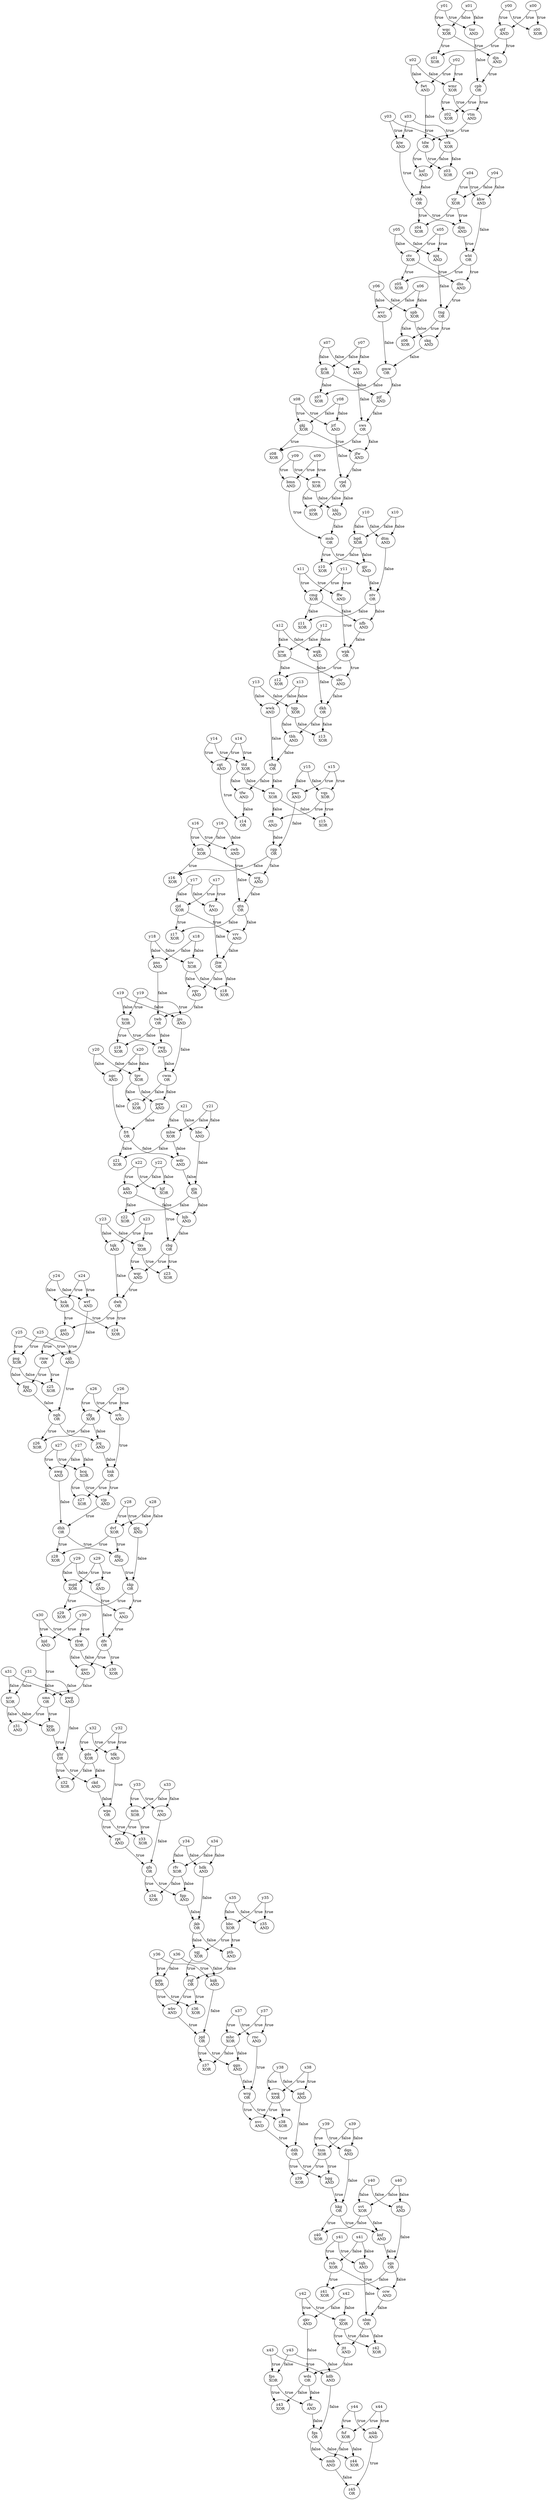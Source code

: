 digraph {
    0 [ label = "x07" ]
    1 [ label = "ncs\lAND" ]
    2 [ label = "y07" ]
    3 [ label = "y24" ]
    4 [ label = "wrf\lAND" ]
    5 [ label = "x24" ]
    6 [ label = "x19" ]
    7 [ label = "tsm\lXOR" ]
    8 [ label = "y19" ]
    9 [ label = "x40" ]
    10 [ label = "svt\lXOR" ]
    11 [ label = "y40" ]
    12 [ label = "rjf\lAND" ]
    13 [ label = "dfv\lOR" ]
    14 [ label = "src\lAND" ]
    15 [ label = "fsf\lXOR" ]
    16 [ label = "z44\lXOR" ]
    17 [ label = "fgs\lOR" ]
    18 [ label = "mhc\lXOR" ]
    19 [ label = "qgn\lAND" ]
    20 [ label = "jqd\lOR" ]
    21 [ label = "nrr\lXOR" ]
    22 [ label = "kpp\lXOR" ]
    23 [ label = "sms\lOR" ]
    24 [ label = "y20" ]
    25 [ label = "ngc\lAND" ]
    26 [ label = "x20" ]
    27 [ label = "y21" ]
    28 [ label = "hbc\lAND" ]
    29 [ label = "x21" ]
    30 [ label = "sgj\lXOR" ]
    31 [ label = "rqf\lOR" ]
    32 [ label = "ptb\lAND" ]
    33 [ label = "gjn\lOR" ]
    34 [ label = "wdr\lAND" ]
    35 [ label = "tks\lXOR" ]
    36 [ label = "z23\lXOR" ]
    37 [ label = "sbg\lOR" ]
    38 [ label = "ddh\lOR" ]
    39 [ label = "hgg\lAND" ]
    40 [ label = "tnm\lXOR" ]
    41 [ label = "hsf\lAND" ]
    42 [ label = "vbb\lOR" ]
    43 [ label = "bjw\lAND" ]
    44 [ label = "x15" ]
    45 [ label = "vqs\lXOR" ]
    46 [ label = "y15" ]
    47 [ label = "x10" ]
    48 [ label = "dtm\lAND" ]
    49 [ label = "y10" ]
    50 [ label = "z15\lXOR" ]
    51 [ label = "vss\lXOR" ]
    52 [ label = "x29" ]
    53 [ label = "mgd\lXOR" ]
    54 [ label = "y29" ]
    55 [ label = "srg\lAND" ]
    56 [ label = "qtn\lOR" ]
    57 [ label = "cwb\lAND" ]
    58 [ label = "nmb\lAND" ]
    59 [ label = "z45\lOR" ]
    60 [ label = "mbk\lAND" ]
    61 [ label = "dhs\lAND" ]
    62 [ label = "tng\lOR" ]
    63 [ label = "njq\lAND" ]
    64 [ label = "jfw\lAND" ]
    65 [ label = "vpd\lOR" ]
    66 [ label = "jrf\lAND" ]
    67 [ label = "gck\lXOR" ]
    68 [ label = "tdw\lOR" ]
    69 [ label = "z03\lXOR" ]
    70 [ label = "vrk\lXOR" ]
    71 [ label = "y11" ]
    72 [ label = "ffw\lAND" ]
    73 [ label = "x11" ]
    74 [ label = "x16" ]
    75 [ label = "bth\lXOR" ]
    76 [ label = "y16" ]
    77 [ label = "x39" ]
    78 [ label = "y39" ]
    79 [ label = "cfg\lXOR" ]
    80 [ label = "jrq\lAND" ]
    81 [ label = "ngh\lOR" ]
    82 [ label = "hbj\lAND" ]
    83 [ label = "mvn\lXOR" ]
    84 [ label = "rgp\lOR" ]
    85 [ label = "z16\lXOR" ]
    86 [ label = "vrv\lAND" ]
    87 [ label = "cjd\lXOR" ]
    88 [ label = "x14" ]
    89 [ label = "cgt\lAND" ]
    90 [ label = "y14" ]
    91 [ label = "dwh\lOR" ]
    92 [ label = "z24\lXOR" ]
    93 [ label = "hsk\lXOR" ]
    94 [ label = "tgp\lXOR" ]
    95 [ label = "z13\lXOR" ]
    96 [ label = "dkh\lOR" ]
    97 [ label = "y26" ]
    98 [ label = "x26" ]
    99 [ label = "cpc\lXOR" ]
    100 [ label = "z42\lXOR" ]
    101 [ label = "nbm\lOR" ]
    102 [ label = "y42" ]
    103 [ label = "x42" ]
    104 [ label = "x17" ]
    105 [ label = "y17" ]
    106 [ label = "z36\lXOR" ]
    107 [ label = "pqn\lXOR" ]
    108 [ label = "x27" ]
    109 [ label = "nwg\lAND" ]
    110 [ label = "y27" ]
    111 [ label = "bcq\lXOR" ]
    112 [ label = "vjp\lAND" ]
    113 [ label = "hnk\lOR" ]
    114 [ label = "wqr\lAND" ]
    115 [ label = "wvr\lAND" ]
    116 [ label = "gmw\lOR" ]
    117 [ label = "skq\lAND" ]
    118 [ label = "cwm\lOR" ]
    119 [ label = "pqw\lAND" ]
    120 [ label = "tpv\lXOR" ]
    121 [ label = "x41" ]
    122 [ label = "tqh\lAND" ]
    123 [ label = "y41" ]
    124 [ label = "jcw\lXOR" ]
    125 [ label = "sbr\lAND" ]
    126 [ label = "wpk\lOR" ]
    127 [ label = "tbh\lAND" ]
    128 [ label = "wrg\lOR" ]
    129 [ label = "z38\lXOR" ]
    130 [ label = "nwq\lXOR" ]
    131 [ label = "y32" ]
    132 [ label = "gds\lXOR" ]
    133 [ label = "x32" ]
    134 [ label = "bmn\lAND" ]
    135 [ label = "msb\lOR" ]
    136 [ label = "wps\lOR" ]
    137 [ label = "z33\lXOR" ]
    138 [ label = "mtn\lXOR" ]
    139 [ label = "sws\lOR" ]
    140 [ label = "pjf\lAND" ]
    141 [ label = "tqk\lAND" ]
    142 [ label = "x31" ]
    143 [ label = "pwg\lAND" ]
    144 [ label = "y31" ]
    145 [ label = "y12" ]
    146 [ label = "x12" ]
    147 [ label = "z31\lAND" ]
    148 [ label = "x38" ]
    149 [ label = "npd\lAND" ]
    150 [ label = "y38" ]
    151 [ label = "y02" ]
    152 [ label = "fwt\lAND" ]
    153 [ label = "x02" ]
    154 [ label = "y37" ]
    155 [ label = "rnc\lAND" ]
    156 [ label = "x37" ]
    157 [ label = "vtm\lAND" ]
    158 [ label = "ckd\lAND" ]
    159 [ label = "ghr\lOR" ]
    160 [ label = "nfb\lAND" ]
    161 [ label = "ctv\lXOR" ]
    162 [ label = "z05\lXOR" ]
    163 [ label = "wht\lOR" ]
    164 [ label = "cmg\lXOR" ]
    165 [ label = "y05" ]
    166 [ label = "x05" ]
    167 [ label = "jhw\lOR" ]
    168 [ label = "z18\lXOR" ]
    169 [ label = "tcv\lXOR" ]
    170 [ label = "rmw\lOR" ]
    171 [ label = "gnt\lAND" ]
    172 [ label = "y01" ]
    173 [ label = "tnr\lAND" ]
    174 [ label = "x01" ]
    175 [ label = "x36" ]
    176 [ label = "y36" ]
    177 [ label = "gjq\lAND" ]
    178 [ label = "skp\lOR" ]
    179 [ label = "dfg\lAND" ]
    180 [ label = "ptg\lAND" ]
    181 [ label = "dqn\lAND" ]
    182 [ label = "bjb\lAND" ]
    183 [ label = "hjf\lXOR" ]
    184 [ label = "rrn\lAND" ]
    185 [ label = "qfs\lOR" ]
    186 [ label = "rpt\lAND" ]
    187 [ label = "sgs\lOR" ]
    188 [ label = "ccw\lAND" ]
    189 [ label = "rsb\lXOR" ]
    190 [ label = "z25\lXOR" ]
    191 [ label = "psg\lXOR" ]
    192 [ label = "bgd\lXOR" ]
    193 [ label = "z10\lXOR" ]
    194 [ label = "fvv\lAND" ]
    195 [ label = "y22" ]
    196 [ label = "kdh\lAND" ]
    197 [ label = "x22" ]
    198 [ label = "fgp\lAND" ]
    199 [ label = "rfv\lXOR" ]
    200 [ label = "wds\lOR" ]
    201 [ label = "rhr\lAND" ]
    202 [ label = "fps\lXOR" ]
    203 [ label = "y18" ]
    204 [ label = "x18" ]
    205 [ label = "ttd\lXOR" ]
    206 [ label = "tfw\lAND" ]
    207 [ label = "nhg\lOR" ]
    208 [ label = "bbc\lXOR" ]
    209 [ label = "jkb\lOR" ]
    210 [ label = "djn\lAND" ]
    211 [ label = "cpb\lOR" ]
    212 [ label = "y35" ]
    213 [ label = "x35" ]
    214 [ label = "z14\lOR" ]
    215 [ label = "frt\lOR" ]
    216 [ label = "y25" ]
    217 [ label = "x25" ]
    218 [ label = "y13" ]
    219 [ label = "x13" ]
    220 [ label = "x30" ]
    221 [ label = "rbw\lXOR" ]
    222 [ label = "y30" ]
    223 [ label = "z29\lXOR" ]
    224 [ label = "z11\lXOR" ]
    225 [ label = "ntv\lOR" ]
    226 [ label = "vjr\lXOR" ]
    227 [ label = "z04\lXOR" ]
    228 [ label = "gkj\lXOR" ]
    229 [ label = "z08\lXOR" ]
    230 [ label = "tdk\lAND" ]
    231 [ label = "wmr\lXOR" ]
    232 [ label = "jps\lAND" ]
    233 [ label = "rqv\lAND" ]
    234 [ label = "x34" ]
    235 [ label = "hdk\lAND" ]
    236 [ label = "y34" ]
    237 [ label = "wqc\lXOR" ]
    238 [ label = "z01\lXOR" ]
    239 [ label = "qtf\lAND" ]
    240 [ label = "wgk\lAND" ]
    241 [ label = "x43" ]
    242 [ label = "kdb\lAND" ]
    243 [ label = "y43" ]
    244 [ label = "y04" ]
    245 [ label = "x04" ]
    246 [ label = "fgg\lAND" ]
    247 [ label = "z20\lXOR" ]
    248 [ label = "z17\lXOR" ]
    249 [ label = "x33" ]
    250 [ label = "y33" ]
    251 [ label = "z27\lXOR" ]
    252 [ label = "wwk\lAND" ]
    253 [ label = "twb\lOR" ]
    254 [ label = "z19\lXOR" ]
    255 [ label = "mhw\lXOR" ]
    256 [ label = "pwr\lAND" ]
    257 [ label = "z30\lXOR" ]
    258 [ label = "ctt\lAND" ]
    259 [ label = "x28" ]
    260 [ label = "y28" ]
    261 [ label = "dvf\lXOR" ]
    262 [ label = "khw\lAND" ]
    263 [ label = "z07\lXOR" ]
    264 [ label = "z21\lXOR" ]
    265 [ label = "spb\lXOR" ]
    266 [ label = "knf\lAND" ]
    267 [ label = "hkg\lOR" ]
    268 [ label = "z34\lXOR" ]
    269 [ label = "jtt\lAND" ]
    270 [ label = "qkv\lAND" ]
    271 [ label = "z32\lXOR" ]
    272 [ label = "qnv\lAND" ]
    273 [ label = "gjr\lAND" ]
    274 [ label = "bjd\lAND" ]
    275 [ label = "pns\lAND" ]
    276 [ label = "srh\lAND" ]
    277 [ label = "nvc\lAND" ]
    278 [ label = "x08" ]
    279 [ label = "y08" ]
    280 [ label = "y06" ]
    281 [ label = "x06" ]
    282 [ label = "z37\lXOR" ]
    283 [ label = "z39\lXOR" ]
    284 [ label = "cqh\lAND" ]
    285 [ label = "z22\lXOR" ]
    286 [ label = "djm\lAND" ]
    287 [ label = "dhh\lOR" ]
    288 [ label = "y00" ]
    289 [ label = "x00" ]
    290 [ label = "z26\lXOR" ]
    291 [ label = "z06\lXOR" ]
    292 [ label = "z00\lXOR" ]
    293 [ label = "z02\lXOR" ]
    294 [ label = "x03" ]
    295 [ label = "y03" ]
    296 [ label = "rwg\lAND" ]
    297 [ label = "z35\lAND" ]
    298 [ label = "z41\lXOR" ]
    299 [ label = "wbv\lAND" ]
    300 [ label = "z28\lXOR" ]
    301 [ label = "z40\lXOR" ]
    302 [ label = "y23" ]
    303 [ label = "x23" ]
    304 [ label = "z12\lXOR" ]
    305 [ label = "y09" ]
    306 [ label = "x09" ]
    307 [ label = "z43\lXOR" ]
    308 [ label = "kqk\lAND" ]
    309 [ label = "x44" ]
    310 [ label = "y44" ]
    311 [ label = "z09\lXOR" ]
    0 -> 1 [ label = "false" ]
    2 -> 1 [ label = "false" ]
    3 -> 4 [ label = "false" ]
    5 -> 4 [ label = "true" ]
    6 -> 7 [ label = "false" ]
    8 -> 7 [ label = "true" ]
    9 -> 10 [ label = "false" ]
    11 -> 10 [ label = "false" ]
    12 -> 13 [ label = "false" ]
    14 -> 13 [ label = "true" ]
    15 -> 16 [ label = "false" ]
    17 -> 16 [ label = "false" ]
    18 -> 19 [ label = "false" ]
    20 -> 19 [ label = "true" ]
    21 -> 22 [ label = "false" ]
    23 -> 22 [ label = "true" ]
    24 -> 25 [ label = "false" ]
    26 -> 25 [ label = "false" ]
    27 -> 28 [ label = "false" ]
    29 -> 28 [ label = "false" ]
    30 -> 31 [ label = "true" ]
    32 -> 31 [ label = "false" ]
    28 -> 33 [ label = "false" ]
    34 -> 33 [ label = "false" ]
    35 -> 36 [ label = "true" ]
    37 -> 36 [ label = "true" ]
    38 -> 39 [ label = "true" ]
    40 -> 39 [ label = "true" ]
    41 -> 42 [ label = "false" ]
    43 -> 42 [ label = "true" ]
    44 -> 45 [ label = "true" ]
    46 -> 45 [ label = "false" ]
    47 -> 48 [ label = "false" ]
    49 -> 48 [ label = "false" ]
    45 -> 50 [ label = "true" ]
    51 -> 50 [ label = "false" ]
    52 -> 53 [ label = "true" ]
    54 -> 53 [ label = "false" ]
    55 -> 56 [ label = "false" ]
    57 -> 56 [ label = "false" ]
    58 -> 59 [ label = "false" ]
    60 -> 59 [ label = "true" ]
    61 -> 62 [ label = "true" ]
    63 -> 62 [ label = "false" ]
    64 -> 65 [ label = "false" ]
    66 -> 65 [ label = "false" ]
    0 -> 67 [ label = "false" ]
    2 -> 67 [ label = "false" ]
    68 -> 69 [ label = "true" ]
    70 -> 69 [ label = "false" ]
    71 -> 72 [ label = "true" ]
    73 -> 72 [ label = "true" ]
    74 -> 75 [ label = "true" ]
    76 -> 75 [ label = "false" ]
    77 -> 40 [ label = "false" ]
    78 -> 40 [ label = "true" ]
    79 -> 80 [ label = "false" ]
    81 -> 80 [ label = "true" ]
    65 -> 82 [ label = "false" ]
    83 -> 82 [ label = "false" ]
    84 -> 85 [ label = "false" ]
    75 -> 85 [ label = "true" ]
    56 -> 86 [ label = "false" ]
    87 -> 86 [ label = "true" ]
    88 -> 89 [ label = "true" ]
    90 -> 89 [ label = "true" ]
    91 -> 92 [ label = "true" ]
    93 -> 92 [ label = "true" ]
    94 -> 95 [ label = "false" ]
    96 -> 95 [ label = "false" ]
    97 -> 79 [ label = "true" ]
    98 -> 79 [ label = "true" ]
    99 -> 100 [ label = "true" ]
    101 -> 100 [ label = "false" ]
    102 -> 99 [ label = "true" ]
    103 -> 99 [ label = "false" ]
    104 -> 87 [ label = "true" ]
    105 -> 87 [ label = "false" ]
    31 -> 106 [ label = "true" ]
    107 -> 106 [ label = "true" ]
    108 -> 109 [ label = "true" ]
    110 -> 109 [ label = "false" ]
    111 -> 112 [ label = "true" ]
    113 -> 112 [ label = "true" ]
    35 -> 114 [ label = "true" ]
    37 -> 114 [ label = "true" ]
    115 -> 116 [ label = "false" ]
    117 -> 116 [ label = "false" ]
    118 -> 119 [ label = "false" ]
    120 -> 119 [ label = "false" ]
    121 -> 122 [ label = "false" ]
    123 -> 122 [ label = "true" ]
    124 -> 125 [ label = "false" ]
    126 -> 125 [ label = "true" ]
    94 -> 127 [ label = "false" ]
    96 -> 127 [ label = "false" ]
    128 -> 129 [ label = "true" ]
    130 -> 129 [ label = "true" ]
    131 -> 132 [ label = "true" ]
    133 -> 132 [ label = "true" ]
    134 -> 135 [ label = "true" ]
    82 -> 135 [ label = "false" ]
    136 -> 137 [ label = "true" ]
    138 -> 137 [ label = "true" ]
    1 -> 139 [ label = "false" ]
    140 -> 139 [ label = "false" ]
    114 -> 91 [ label = "true" ]
    141 -> 91 [ label = "false" ]
    142 -> 143 [ label = "false" ]
    144 -> 143 [ label = "false" ]
    145 -> 124 [ label = "false" ]
    146 -> 124 [ label = "false" ]
    21 -> 147 [ label = "false" ]
    23 -> 147 [ label = "true" ]
    148 -> 149 [ label = "true" ]
    150 -> 149 [ label = "false" ]
    151 -> 152 [ label = "true" ]
    153 -> 152 [ label = "false" ]
    154 -> 155 [ label = "true" ]
    156 -> 155 [ label = "true" ]
    152 -> 68 [ label = "false" ]
    157 -> 68 [ label = "true" ]
    148 -> 130 [ label = "true" ]
    150 -> 130 [ label = "false" ]
    132 -> 158 [ label = "false" ]
    159 -> 158 [ label = "true" ]
    72 -> 126 [ label = "true" ]
    160 -> 126 [ label = "false" ]
    161 -> 162 [ label = "true" ]
    163 -> 162 [ label = "true" ]
    71 -> 164 [ label = "true" ]
    73 -> 164 [ label = "true" ]
    165 -> 161 [ label = "false" ]
    166 -> 161 [ label = "true" ]
    167 -> 168 [ label = "false" ]
    169 -> 168 [ label = "false" ]
    4 -> 170 [ label = "false" ]
    171 -> 170 [ label = "true" ]
    172 -> 173 [ label = "true" ]
    174 -> 173 [ label = "false" ]
    175 -> 107 [ label = "false" ]
    176 -> 107 [ label = "true" ]
    177 -> 178 [ label = "false" ]
    179 -> 178 [ label = "true" ]
    9 -> 180 [ label = "false" ]
    11 -> 180 [ label = "false" ]
    78 -> 181 [ label = "true" ]
    77 -> 181 [ label = "false" ]
    182 -> 37 [ label = "false" ]
    183 -> 37 [ label = "true" ]
    184 -> 185 [ label = "false" ]
    186 -> 185 [ label = "true" ]
    161 -> 61 [ label = "true" ]
    163 -> 61 [ label = "true" ]
    187 -> 188 [ label = "false" ]
    189 -> 188 [ label = "true" ]
    170 -> 190 [ label = "true" ]
    191 -> 190 [ label = "false" ]
    3 -> 93 [ label = "false" ]
    5 -> 93 [ label = "true" ]
    192 -> 193 [ label = "false" ]
    135 -> 193 [ label = "true" ]
    105 -> 194 [ label = "false" ]
    104 -> 194 [ label = "true" ]
    195 -> 196 [ label = "false" ]
    197 -> 196 [ label = "true" ]
    185 -> 198 [ label = "true" ]
    199 -> 198 [ label = "false" ]
    200 -> 201 [ label = "false" ]
    202 -> 201 [ label = "true" ]
    203 -> 169 [ label = "false" ]
    204 -> 169 [ label = "false" ]
    205 -> 206 [ label = "false" ]
    207 -> 206 [ label = "false" ]
    208 -> 32 [ label = "true" ]
    209 -> 32 [ label = "false" ]
    210 -> 211 [ label = "true" ]
    173 -> 211 [ label = "false" ]
    212 -> 208 [ label = "true" ]
    213 -> 208 [ label = "false" ]
    206 -> 214 [ label = "false" ]
    89 -> 214 [ label = "true" ]
    84 -> 55 [ label = "false" ]
    75 -> 55 [ label = "true" ]
    91 -> 171 [ label = "true" ]
    93 -> 171 [ label = "true" ]
    119 -> 215 [ label = "false" ]
    25 -> 215 [ label = "false" ]
    216 -> 191 [ label = "true" ]
    217 -> 191 [ label = "true" ]
    218 -> 94 [ label = "false" ]
    219 -> 94 [ label = "false" ]
    220 -> 221 [ label = "true" ]
    222 -> 221 [ label = "true" ]
    86 -> 167 [ label = "false" ]
    194 -> 167 [ label = "false" ]
    178 -> 223 [ label = "true" ]
    53 -> 223 [ label = "true" ]
    164 -> 224 [ label = "false" ]
    225 -> 224 [ label = "false" ]
    226 -> 227 [ label = "true" ]
    42 -> 227 [ label = "true" ]
    228 -> 229 [ label = "true" ]
    139 -> 229 [ label = "false" ]
    26 -> 120 [ label = "false" ]
    24 -> 120 [ label = "false" ]
    225 -> 160 [ label = "false" ]
    164 -> 160 [ label = "false" ]
    133 -> 230 [ label = "true" ]
    131 -> 230 [ label = "true" ]
    231 -> 157 [ label = "true" ]
    211 -> 157 [ label = "true" ]
    6 -> 232 [ label = "false" ]
    8 -> 232 [ label = "true" ]
    167 -> 233 [ label = "false" ]
    169 -> 233 [ label = "false" ]
    110 -> 111 [ label = "false" ]
    108 -> 111 [ label = "true" ]
    234 -> 235 [ label = "false" ]
    236 -> 235 [ label = "false" ]
    237 -> 238 [ label = "true" ]
    239 -> 238 [ label = "true" ]
    240 -> 96 [ label = "false" ]
    125 -> 96 [ label = "false" ]
    241 -> 242 [ label = "true" ]
    243 -> 242 [ label = "false" ]
    244 -> 226 [ label = "false" ]
    245 -> 226 [ label = "true" ]
    170 -> 246 [ label = "true" ]
    191 -> 246 [ label = "false" ]
    228 -> 64 [ label = "true" ]
    139 -> 64 [ label = "false" ]
    118 -> 247 [ label = "false" ]
    120 -> 247 [ label = "false" ]
    87 -> 248 [ label = "true" ]
    56 -> 248 [ label = "false" ]
    15 -> 58 [ label = "false" ]
    17 -> 58 [ label = "false" ]
    136 -> 186 [ label = "true" ]
    138 -> 186 [ label = "true" ]
    249 -> 138 [ label = "false" ]
    250 -> 138 [ label = "true" ]
    111 -> 251 [ label = "true" ]
    113 -> 251 [ label = "true" ]
    127 -> 207 [ label = "false" ]
    252 -> 207 [ label = "false" ]
    253 -> 254 [ label = "false" ]
    7 -> 254 [ label = "true" ]
    215 -> 34 [ label = "false" ]
    255 -> 34 [ label = "false" ]
    46 -> 256 [ label = "false" ]
    44 -> 256 [ label = "true" ]
    221 -> 257 [ label = "false" ]
    13 -> 257 [ label = "true" ]
    51 -> 258 [ label = "false" ]
    45 -> 258 [ label = "true" ]
    259 -> 177 [ label = "false" ]
    260 -> 177 [ label = "true" ]
    260 -> 261 [ label = "true" ]
    259 -> 261 [ label = "false" ]
    208 -> 30 [ label = "true" ]
    209 -> 30 [ label = "false" ]
    241 -> 202 [ label = "true" ]
    243 -> 202 [ label = "false" ]
    244 -> 262 [ label = "false" ]
    245 -> 262 [ label = "true" ]
    143 -> 159 [ label = "false" ]
    22 -> 159 [ label = "true" ]
    142 -> 21 [ label = "false" ]
    144 -> 21 [ label = "false" ]
    116 -> 263 [ label = "false" ]
    67 -> 263 [ label = "false" ]
    215 -> 264 [ label = "false" ]
    255 -> 264 [ label = "false" ]
    265 -> 117 [ label = "false" ]
    62 -> 117 [ label = "true" ]
    10 -> 266 [ label = "false" ]
    267 -> 266 [ label = "true" ]
    33 -> 182 [ label = "false" ]
    196 -> 182 [ label = "false" ]
    185 -> 268 [ label = "true" ]
    199 -> 268 [ label = "false" ]
    99 -> 269 [ label = "true" ]
    101 -> 269 [ label = "false" ]
    122 -> 101 [ label = "false" ]
    188 -> 101 [ label = "false" ]
    269 -> 200 [ label = "false" ]
    270 -> 200 [ label = "false" ]
    132 -> 271 [ label = "false" ]
    159 -> 271 [ label = "true" ]
    221 -> 272 [ label = "false" ]
    13 -> 272 [ label = "true" ]
    135 -> 273 [ label = "true" ]
    192 -> 273 [ label = "false" ]
    272 -> 23 [ label = "false" ]
    274 -> 23 [ label = "true" ]
    203 -> 275 [ label = "false" ]
    204 -> 275 [ label = "false" ]
    121 -> 189 [ label = "false" ]
    123 -> 189 [ label = "true" ]
    98 -> 276 [ label = "true" ]
    97 -> 276 [ label = "true" ]
    277 -> 38 [ label = "true" ]
    149 -> 38 [ label = "false" ]
    48 -> 225 [ label = "false" ]
    273 -> 225 [ label = "false" ]
    278 -> 66 [ label = "true" ]
    279 -> 66 [ label = "false" ]
    90 -> 205 [ label = "true" ]
    88 -> 205 [ label = "true" ]
    280 -> 115 [ label = "false" ]
    281 -> 115 [ label = "false" ]
    76 -> 57 [ label = "false" ]
    74 -> 57 [ label = "true" ]
    155 -> 128 [ label = "true" ]
    19 -> 128 [ label = "false" ]
    222 -> 274 [ label = "true" ]
    220 -> 274 [ label = "true" ]
    20 -> 282 [ label = "true" ]
    18 -> 282 [ label = "false" ]
    38 -> 283 [ label = "true" ]
    40 -> 283 [ label = "true" ]
    146 -> 240 [ label = "false" ]
    145 -> 240 [ label = "false" ]
    284 -> 81 [ label = "true" ]
    246 -> 81 [ label = "false" ]
    196 -> 285 [ label = "false" ]
    33 -> 285 [ label = "false" ]
    174 -> 237 [ label = "false" ]
    172 -> 237 [ label = "true" ]
    262 -> 163 [ label = "false" ]
    286 -> 163 [ label = "true" ]
    258 -> 84 [ label = "false" ]
    256 -> 84 [ label = "false" ]
    27 -> 255 [ label = "false" ]
    29 -> 255 [ label = "false" ]
    112 -> 287 [ label = "true" ]
    109 -> 287 [ label = "false" ]
    153 -> 231 [ label = "false" ]
    151 -> 231 [ label = "true" ]
    67 -> 140 [ label = "false" ]
    116 -> 140 [ label = "false" ]
    233 -> 253 [ label = "false" ]
    275 -> 253 [ label = "false" ]
    288 -> 239 [ label = "true" ]
    289 -> 239 [ label = "true" ]
    165 -> 63 [ label = "false" ]
    166 -> 63 [ label = "true" ]
    54 -> 12 [ label = "false" ]
    52 -> 12 [ label = "true" ]
    70 -> 41 [ label = "false" ]
    68 -> 41 [ label = "true" ]
    102 -> 270 [ label = "true" ]
    103 -> 270 [ label = "false" ]
    49 -> 192 [ label = "false" ]
    47 -> 192 [ label = "false" ]
    79 -> 290 [ label = "false" ]
    81 -> 290 [ label = "true" ]
    62 -> 291 [ label = "true" ]
    265 -> 291 [ label = "false" ]
    288 -> 292 [ label = "true" ]
    289 -> 292 [ label = "true" ]
    211 -> 293 [ label = "true" ]
    231 -> 293 [ label = "true" ]
    158 -> 136 [ label = "false" ]
    230 -> 136 [ label = "true" ]
    80 -> 113 [ label = "false" ]
    276 -> 113 [ label = "true" ]
    195 -> 183 [ label = "false" ]
    197 -> 183 [ label = "true" ]
    294 -> 43 [ label = "true" ]
    295 -> 43 [ label = "true" ]
    207 -> 51 [ label = "false" ]
    205 -> 51 [ label = "false" ]
    7 -> 296 [ label = "true" ]
    253 -> 296 [ label = "false" ]
    181 -> 267 [ label = "false" ]
    39 -> 267 [ label = "true" ]
    236 -> 199 [ label = "false" ]
    234 -> 199 [ label = "false" ]
    212 -> 297 [ label = "true" ]
    213 -> 297 [ label = "false" ]
    217 -> 284 [ label = "true" ]
    216 -> 284 [ label = "true" ]
    250 -> 184 [ label = "true" ]
    249 -> 184 [ label = "false" ]
    237 -> 210 [ label = "true" ]
    239 -> 210 [ label = "true" ]
    187 -> 298 [ label = "false" ]
    189 -> 298 [ label = "true" ]
    278 -> 228 [ label = "true" ]
    279 -> 228 [ label = "false" ]
    296 -> 118 [ label = "false" ]
    232 -> 118 [ label = "false" ]
    31 -> 299 [ label = "true" ]
    107 -> 299 [ label = "true" ]
    156 -> 18 [ label = "true" ]
    154 -> 18 [ label = "true" ]
    261 -> 300 [ label = "true" ]
    287 -> 300 [ label = "true" ]
    242 -> 17 [ label = "false" ]
    201 -> 17 [ label = "false" ]
    266 -> 187 [ label = "false" ]
    180 -> 187 [ label = "false" ]
    10 -> 301 [ label = "false" ]
    267 -> 301 [ label = "true" ]
    218 -> 252 [ label = "false" ]
    219 -> 252 [ label = "false" ]
    302 -> 141 [ label = "false" ]
    303 -> 141 [ label = "true" ]
    198 -> 209 [ label = "false" ]
    235 -> 209 [ label = "false" ]
    124 -> 304 [ label = "false" ]
    126 -> 304 [ label = "true" ]
    280 -> 265 [ label = "false" ]
    281 -> 265 [ label = "false" ]
    303 -> 35 [ label = "true" ]
    302 -> 35 [ label = "false" ]
    305 -> 134 [ label = "true" ]
    306 -> 134 [ label = "true" ]
    200 -> 307 [ label = "false" ]
    202 -> 307 [ label = "true" ]
    287 -> 179 [ label = "true" ]
    261 -> 179 [ label = "true" ]
    53 -> 14 [ label = "true" ]
    178 -> 14 [ label = "true" ]
    128 -> 277 [ label = "true" ]
    130 -> 277 [ label = "true" ]
    295 -> 70 [ label = "true" ]
    294 -> 70 [ label = "true" ]
    176 -> 308 [ label = "true" ]
    175 -> 308 [ label = "false" ]
    226 -> 286 [ label = "true" ]
    42 -> 286 [ label = "true" ]
    309 -> 15 [ label = "true" ]
    310 -> 15 [ label = "true" ]
    309 -> 60 [ label = "true" ]
    310 -> 60 [ label = "true" ]
    308 -> 20 [ label = "false" ]
    299 -> 20 [ label = "true" ]
    65 -> 311 [ label = "false" ]
    83 -> 311 [ label = "false" ]
    305 -> 83 [ label = "true" ]
    306 -> 83 [ label = "true" ]
}